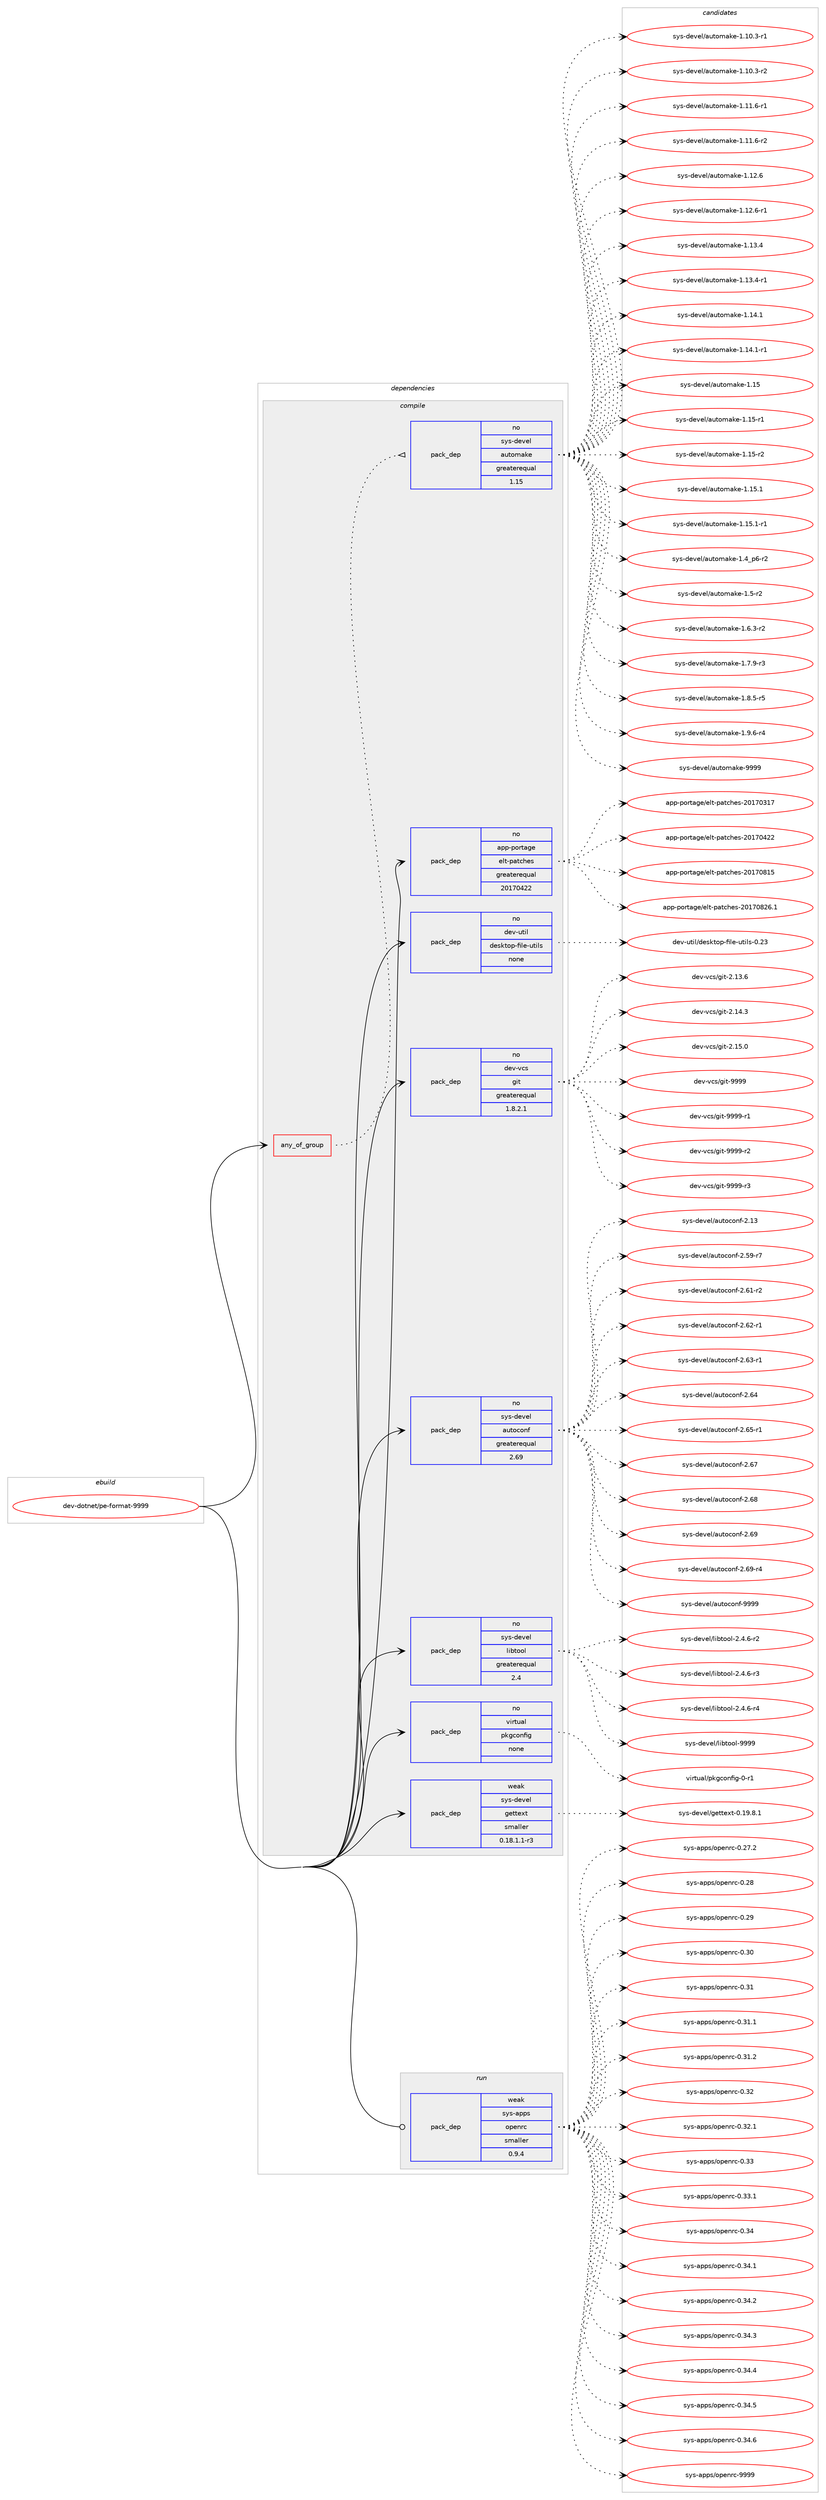 digraph prolog {

# *************
# Graph options
# *************

newrank=true;
concentrate=true;
compound=true;
graph [rankdir=LR,fontname=Helvetica,fontsize=10,ranksep=1.5];#, ranksep=2.5, nodesep=0.2];
edge  [arrowhead=vee];
node  [fontname=Helvetica,fontsize=10];

# **********
# The ebuild
# **********

subgraph cluster_leftcol {
color=gray;
rank=same;
label=<<i>ebuild</i>>;
id [label="dev-dotnet/pe-format-9999", color=red, width=4, href="../dev-dotnet/pe-format-9999.svg"];
}

# ****************
# The dependencies
# ****************

subgraph cluster_midcol {
color=gray;
label=<<i>dependencies</i>>;
subgraph cluster_compile {
fillcolor="#eeeeee";
style=filled;
label=<<i>compile</i>>;
subgraph any1562 {
dependency71626 [label=<<TABLE BORDER="0" CELLBORDER="1" CELLSPACING="0" CELLPADDING="4"><TR><TD CELLPADDING="10">any_of_group</TD></TR></TABLE>>, shape=none, color=red];subgraph pack52559 {
dependency71627 [label=<<TABLE BORDER="0" CELLBORDER="1" CELLSPACING="0" CELLPADDING="4" WIDTH="220"><TR><TD ROWSPAN="6" CELLPADDING="30">pack_dep</TD></TR><TR><TD WIDTH="110">no</TD></TR><TR><TD>sys-devel</TD></TR><TR><TD>automake</TD></TR><TR><TD>greaterequal</TD></TR><TR><TD>1.15</TD></TR></TABLE>>, shape=none, color=blue];
}
dependency71626:e -> dependency71627:w [weight=20,style="dotted",arrowhead="oinv"];
}
id:e -> dependency71626:w [weight=20,style="solid",arrowhead="vee"];
subgraph pack52560 {
dependency71628 [label=<<TABLE BORDER="0" CELLBORDER="1" CELLSPACING="0" CELLPADDING="4" WIDTH="220"><TR><TD ROWSPAN="6" CELLPADDING="30">pack_dep</TD></TR><TR><TD WIDTH="110">no</TD></TR><TR><TD>app-portage</TD></TR><TR><TD>elt-patches</TD></TR><TR><TD>greaterequal</TD></TR><TR><TD>20170422</TD></TR></TABLE>>, shape=none, color=blue];
}
id:e -> dependency71628:w [weight=20,style="solid",arrowhead="vee"];
subgraph pack52561 {
dependency71629 [label=<<TABLE BORDER="0" CELLBORDER="1" CELLSPACING="0" CELLPADDING="4" WIDTH="220"><TR><TD ROWSPAN="6" CELLPADDING="30">pack_dep</TD></TR><TR><TD WIDTH="110">no</TD></TR><TR><TD>dev-util</TD></TR><TR><TD>desktop-file-utils</TD></TR><TR><TD>none</TD></TR><TR><TD></TD></TR></TABLE>>, shape=none, color=blue];
}
id:e -> dependency71629:w [weight=20,style="solid",arrowhead="vee"];
subgraph pack52562 {
dependency71630 [label=<<TABLE BORDER="0" CELLBORDER="1" CELLSPACING="0" CELLPADDING="4" WIDTH="220"><TR><TD ROWSPAN="6" CELLPADDING="30">pack_dep</TD></TR><TR><TD WIDTH="110">no</TD></TR><TR><TD>dev-vcs</TD></TR><TR><TD>git</TD></TR><TR><TD>greaterequal</TD></TR><TR><TD>1.8.2.1</TD></TR></TABLE>>, shape=none, color=blue];
}
id:e -> dependency71630:w [weight=20,style="solid",arrowhead="vee"];
subgraph pack52563 {
dependency71631 [label=<<TABLE BORDER="0" CELLBORDER="1" CELLSPACING="0" CELLPADDING="4" WIDTH="220"><TR><TD ROWSPAN="6" CELLPADDING="30">pack_dep</TD></TR><TR><TD WIDTH="110">no</TD></TR><TR><TD>sys-devel</TD></TR><TR><TD>autoconf</TD></TR><TR><TD>greaterequal</TD></TR><TR><TD>2.69</TD></TR></TABLE>>, shape=none, color=blue];
}
id:e -> dependency71631:w [weight=20,style="solid",arrowhead="vee"];
subgraph pack52564 {
dependency71632 [label=<<TABLE BORDER="0" CELLBORDER="1" CELLSPACING="0" CELLPADDING="4" WIDTH="220"><TR><TD ROWSPAN="6" CELLPADDING="30">pack_dep</TD></TR><TR><TD WIDTH="110">no</TD></TR><TR><TD>sys-devel</TD></TR><TR><TD>libtool</TD></TR><TR><TD>greaterequal</TD></TR><TR><TD>2.4</TD></TR></TABLE>>, shape=none, color=blue];
}
id:e -> dependency71632:w [weight=20,style="solid",arrowhead="vee"];
subgraph pack52565 {
dependency71633 [label=<<TABLE BORDER="0" CELLBORDER="1" CELLSPACING="0" CELLPADDING="4" WIDTH="220"><TR><TD ROWSPAN="6" CELLPADDING="30">pack_dep</TD></TR><TR><TD WIDTH="110">no</TD></TR><TR><TD>virtual</TD></TR><TR><TD>pkgconfig</TD></TR><TR><TD>none</TD></TR><TR><TD></TD></TR></TABLE>>, shape=none, color=blue];
}
id:e -> dependency71633:w [weight=20,style="solid",arrowhead="vee"];
subgraph pack52566 {
dependency71634 [label=<<TABLE BORDER="0" CELLBORDER="1" CELLSPACING="0" CELLPADDING="4" WIDTH="220"><TR><TD ROWSPAN="6" CELLPADDING="30">pack_dep</TD></TR><TR><TD WIDTH="110">weak</TD></TR><TR><TD>sys-devel</TD></TR><TR><TD>gettext</TD></TR><TR><TD>smaller</TD></TR><TR><TD>0.18.1.1-r3</TD></TR></TABLE>>, shape=none, color=blue];
}
id:e -> dependency71634:w [weight=20,style="solid",arrowhead="vee"];
}
subgraph cluster_compileandrun {
fillcolor="#eeeeee";
style=filled;
label=<<i>compile and run</i>>;
}
subgraph cluster_run {
fillcolor="#eeeeee";
style=filled;
label=<<i>run</i>>;
subgraph pack52567 {
dependency71635 [label=<<TABLE BORDER="0" CELLBORDER="1" CELLSPACING="0" CELLPADDING="4" WIDTH="220"><TR><TD ROWSPAN="6" CELLPADDING="30">pack_dep</TD></TR><TR><TD WIDTH="110">weak</TD></TR><TR><TD>sys-apps</TD></TR><TR><TD>openrc</TD></TR><TR><TD>smaller</TD></TR><TR><TD>0.9.4</TD></TR></TABLE>>, shape=none, color=blue];
}
id:e -> dependency71635:w [weight=20,style="solid",arrowhead="odot"];
}
}

# **************
# The candidates
# **************

subgraph cluster_choices {
rank=same;
color=gray;
label=<<i>candidates</i>>;

subgraph choice52559 {
color=black;
nodesep=1;
choice11512111545100101118101108479711711611110997107101454946494846514511449 [label="sys-devel/automake-1.10.3-r1", color=red, width=4,href="../sys-devel/automake-1.10.3-r1.svg"];
choice11512111545100101118101108479711711611110997107101454946494846514511450 [label="sys-devel/automake-1.10.3-r2", color=red, width=4,href="../sys-devel/automake-1.10.3-r2.svg"];
choice11512111545100101118101108479711711611110997107101454946494946544511449 [label="sys-devel/automake-1.11.6-r1", color=red, width=4,href="../sys-devel/automake-1.11.6-r1.svg"];
choice11512111545100101118101108479711711611110997107101454946494946544511450 [label="sys-devel/automake-1.11.6-r2", color=red, width=4,href="../sys-devel/automake-1.11.6-r2.svg"];
choice1151211154510010111810110847971171161111099710710145494649504654 [label="sys-devel/automake-1.12.6", color=red, width=4,href="../sys-devel/automake-1.12.6.svg"];
choice11512111545100101118101108479711711611110997107101454946495046544511449 [label="sys-devel/automake-1.12.6-r1", color=red, width=4,href="../sys-devel/automake-1.12.6-r1.svg"];
choice1151211154510010111810110847971171161111099710710145494649514652 [label="sys-devel/automake-1.13.4", color=red, width=4,href="../sys-devel/automake-1.13.4.svg"];
choice11512111545100101118101108479711711611110997107101454946495146524511449 [label="sys-devel/automake-1.13.4-r1", color=red, width=4,href="../sys-devel/automake-1.13.4-r1.svg"];
choice1151211154510010111810110847971171161111099710710145494649524649 [label="sys-devel/automake-1.14.1", color=red, width=4,href="../sys-devel/automake-1.14.1.svg"];
choice11512111545100101118101108479711711611110997107101454946495246494511449 [label="sys-devel/automake-1.14.1-r1", color=red, width=4,href="../sys-devel/automake-1.14.1-r1.svg"];
choice115121115451001011181011084797117116111109971071014549464953 [label="sys-devel/automake-1.15", color=red, width=4,href="../sys-devel/automake-1.15.svg"];
choice1151211154510010111810110847971171161111099710710145494649534511449 [label="sys-devel/automake-1.15-r1", color=red, width=4,href="../sys-devel/automake-1.15-r1.svg"];
choice1151211154510010111810110847971171161111099710710145494649534511450 [label="sys-devel/automake-1.15-r2", color=red, width=4,href="../sys-devel/automake-1.15-r2.svg"];
choice1151211154510010111810110847971171161111099710710145494649534649 [label="sys-devel/automake-1.15.1", color=red, width=4,href="../sys-devel/automake-1.15.1.svg"];
choice11512111545100101118101108479711711611110997107101454946495346494511449 [label="sys-devel/automake-1.15.1-r1", color=red, width=4,href="../sys-devel/automake-1.15.1-r1.svg"];
choice115121115451001011181011084797117116111109971071014549465295112544511450 [label="sys-devel/automake-1.4_p6-r2", color=red, width=4,href="../sys-devel/automake-1.4_p6-r2.svg"];
choice11512111545100101118101108479711711611110997107101454946534511450 [label="sys-devel/automake-1.5-r2", color=red, width=4,href="../sys-devel/automake-1.5-r2.svg"];
choice115121115451001011181011084797117116111109971071014549465446514511450 [label="sys-devel/automake-1.6.3-r2", color=red, width=4,href="../sys-devel/automake-1.6.3-r2.svg"];
choice115121115451001011181011084797117116111109971071014549465546574511451 [label="sys-devel/automake-1.7.9-r3", color=red, width=4,href="../sys-devel/automake-1.7.9-r3.svg"];
choice115121115451001011181011084797117116111109971071014549465646534511453 [label="sys-devel/automake-1.8.5-r5", color=red, width=4,href="../sys-devel/automake-1.8.5-r5.svg"];
choice115121115451001011181011084797117116111109971071014549465746544511452 [label="sys-devel/automake-1.9.6-r4", color=red, width=4,href="../sys-devel/automake-1.9.6-r4.svg"];
choice115121115451001011181011084797117116111109971071014557575757 [label="sys-devel/automake-9999", color=red, width=4,href="../sys-devel/automake-9999.svg"];
dependency71627:e -> choice11512111545100101118101108479711711611110997107101454946494846514511449:w [style=dotted,weight="100"];
dependency71627:e -> choice11512111545100101118101108479711711611110997107101454946494846514511450:w [style=dotted,weight="100"];
dependency71627:e -> choice11512111545100101118101108479711711611110997107101454946494946544511449:w [style=dotted,weight="100"];
dependency71627:e -> choice11512111545100101118101108479711711611110997107101454946494946544511450:w [style=dotted,weight="100"];
dependency71627:e -> choice1151211154510010111810110847971171161111099710710145494649504654:w [style=dotted,weight="100"];
dependency71627:e -> choice11512111545100101118101108479711711611110997107101454946495046544511449:w [style=dotted,weight="100"];
dependency71627:e -> choice1151211154510010111810110847971171161111099710710145494649514652:w [style=dotted,weight="100"];
dependency71627:e -> choice11512111545100101118101108479711711611110997107101454946495146524511449:w [style=dotted,weight="100"];
dependency71627:e -> choice1151211154510010111810110847971171161111099710710145494649524649:w [style=dotted,weight="100"];
dependency71627:e -> choice11512111545100101118101108479711711611110997107101454946495246494511449:w [style=dotted,weight="100"];
dependency71627:e -> choice115121115451001011181011084797117116111109971071014549464953:w [style=dotted,weight="100"];
dependency71627:e -> choice1151211154510010111810110847971171161111099710710145494649534511449:w [style=dotted,weight="100"];
dependency71627:e -> choice1151211154510010111810110847971171161111099710710145494649534511450:w [style=dotted,weight="100"];
dependency71627:e -> choice1151211154510010111810110847971171161111099710710145494649534649:w [style=dotted,weight="100"];
dependency71627:e -> choice11512111545100101118101108479711711611110997107101454946495346494511449:w [style=dotted,weight="100"];
dependency71627:e -> choice115121115451001011181011084797117116111109971071014549465295112544511450:w [style=dotted,weight="100"];
dependency71627:e -> choice11512111545100101118101108479711711611110997107101454946534511450:w [style=dotted,weight="100"];
dependency71627:e -> choice115121115451001011181011084797117116111109971071014549465446514511450:w [style=dotted,weight="100"];
dependency71627:e -> choice115121115451001011181011084797117116111109971071014549465546574511451:w [style=dotted,weight="100"];
dependency71627:e -> choice115121115451001011181011084797117116111109971071014549465646534511453:w [style=dotted,weight="100"];
dependency71627:e -> choice115121115451001011181011084797117116111109971071014549465746544511452:w [style=dotted,weight="100"];
dependency71627:e -> choice115121115451001011181011084797117116111109971071014557575757:w [style=dotted,weight="100"];
}
subgraph choice52560 {
color=black;
nodesep=1;
choice97112112451121111141169710310147101108116451129711699104101115455048495548514955 [label="app-portage/elt-patches-20170317", color=red, width=4,href="../app-portage/elt-patches-20170317.svg"];
choice97112112451121111141169710310147101108116451129711699104101115455048495548525050 [label="app-portage/elt-patches-20170422", color=red, width=4,href="../app-portage/elt-patches-20170422.svg"];
choice97112112451121111141169710310147101108116451129711699104101115455048495548564953 [label="app-portage/elt-patches-20170815", color=red, width=4,href="../app-portage/elt-patches-20170815.svg"];
choice971121124511211111411697103101471011081164511297116991041011154550484955485650544649 [label="app-portage/elt-patches-20170826.1", color=red, width=4,href="../app-portage/elt-patches-20170826.1.svg"];
dependency71628:e -> choice97112112451121111141169710310147101108116451129711699104101115455048495548514955:w [style=dotted,weight="100"];
dependency71628:e -> choice97112112451121111141169710310147101108116451129711699104101115455048495548525050:w [style=dotted,weight="100"];
dependency71628:e -> choice97112112451121111141169710310147101108116451129711699104101115455048495548564953:w [style=dotted,weight="100"];
dependency71628:e -> choice971121124511211111411697103101471011081164511297116991041011154550484955485650544649:w [style=dotted,weight="100"];
}
subgraph choice52561 {
color=black;
nodesep=1;
choice100101118451171161051084710010111510711611111245102105108101451171161051081154548465051 [label="dev-util/desktop-file-utils-0.23", color=red, width=4,href="../dev-util/desktop-file-utils-0.23.svg"];
dependency71629:e -> choice100101118451171161051084710010111510711611111245102105108101451171161051081154548465051:w [style=dotted,weight="100"];
}
subgraph choice52562 {
color=black;
nodesep=1;
choice10010111845118991154710310511645504649514654 [label="dev-vcs/git-2.13.6", color=red, width=4,href="../dev-vcs/git-2.13.6.svg"];
choice10010111845118991154710310511645504649524651 [label="dev-vcs/git-2.14.3", color=red, width=4,href="../dev-vcs/git-2.14.3.svg"];
choice10010111845118991154710310511645504649534648 [label="dev-vcs/git-2.15.0", color=red, width=4,href="../dev-vcs/git-2.15.0.svg"];
choice1001011184511899115471031051164557575757 [label="dev-vcs/git-9999", color=red, width=4,href="../dev-vcs/git-9999.svg"];
choice10010111845118991154710310511645575757574511449 [label="dev-vcs/git-9999-r1", color=red, width=4,href="../dev-vcs/git-9999-r1.svg"];
choice10010111845118991154710310511645575757574511450 [label="dev-vcs/git-9999-r2", color=red, width=4,href="../dev-vcs/git-9999-r2.svg"];
choice10010111845118991154710310511645575757574511451 [label="dev-vcs/git-9999-r3", color=red, width=4,href="../dev-vcs/git-9999-r3.svg"];
dependency71630:e -> choice10010111845118991154710310511645504649514654:w [style=dotted,weight="100"];
dependency71630:e -> choice10010111845118991154710310511645504649524651:w [style=dotted,weight="100"];
dependency71630:e -> choice10010111845118991154710310511645504649534648:w [style=dotted,weight="100"];
dependency71630:e -> choice1001011184511899115471031051164557575757:w [style=dotted,weight="100"];
dependency71630:e -> choice10010111845118991154710310511645575757574511449:w [style=dotted,weight="100"];
dependency71630:e -> choice10010111845118991154710310511645575757574511450:w [style=dotted,weight="100"];
dependency71630:e -> choice10010111845118991154710310511645575757574511451:w [style=dotted,weight="100"];
}
subgraph choice52563 {
color=black;
nodesep=1;
choice115121115451001011181011084797117116111991111101024550464951 [label="sys-devel/autoconf-2.13", color=red, width=4,href="../sys-devel/autoconf-2.13.svg"];
choice1151211154510010111810110847971171161119911111010245504653574511455 [label="sys-devel/autoconf-2.59-r7", color=red, width=4,href="../sys-devel/autoconf-2.59-r7.svg"];
choice1151211154510010111810110847971171161119911111010245504654494511450 [label="sys-devel/autoconf-2.61-r2", color=red, width=4,href="../sys-devel/autoconf-2.61-r2.svg"];
choice1151211154510010111810110847971171161119911111010245504654504511449 [label="sys-devel/autoconf-2.62-r1", color=red, width=4,href="../sys-devel/autoconf-2.62-r1.svg"];
choice1151211154510010111810110847971171161119911111010245504654514511449 [label="sys-devel/autoconf-2.63-r1", color=red, width=4,href="../sys-devel/autoconf-2.63-r1.svg"];
choice115121115451001011181011084797117116111991111101024550465452 [label="sys-devel/autoconf-2.64", color=red, width=4,href="../sys-devel/autoconf-2.64.svg"];
choice1151211154510010111810110847971171161119911111010245504654534511449 [label="sys-devel/autoconf-2.65-r1", color=red, width=4,href="../sys-devel/autoconf-2.65-r1.svg"];
choice115121115451001011181011084797117116111991111101024550465455 [label="sys-devel/autoconf-2.67", color=red, width=4,href="../sys-devel/autoconf-2.67.svg"];
choice115121115451001011181011084797117116111991111101024550465456 [label="sys-devel/autoconf-2.68", color=red, width=4,href="../sys-devel/autoconf-2.68.svg"];
choice115121115451001011181011084797117116111991111101024550465457 [label="sys-devel/autoconf-2.69", color=red, width=4,href="../sys-devel/autoconf-2.69.svg"];
choice1151211154510010111810110847971171161119911111010245504654574511452 [label="sys-devel/autoconf-2.69-r4", color=red, width=4,href="../sys-devel/autoconf-2.69-r4.svg"];
choice115121115451001011181011084797117116111991111101024557575757 [label="sys-devel/autoconf-9999", color=red, width=4,href="../sys-devel/autoconf-9999.svg"];
dependency71631:e -> choice115121115451001011181011084797117116111991111101024550464951:w [style=dotted,weight="100"];
dependency71631:e -> choice1151211154510010111810110847971171161119911111010245504653574511455:w [style=dotted,weight="100"];
dependency71631:e -> choice1151211154510010111810110847971171161119911111010245504654494511450:w [style=dotted,weight="100"];
dependency71631:e -> choice1151211154510010111810110847971171161119911111010245504654504511449:w [style=dotted,weight="100"];
dependency71631:e -> choice1151211154510010111810110847971171161119911111010245504654514511449:w [style=dotted,weight="100"];
dependency71631:e -> choice115121115451001011181011084797117116111991111101024550465452:w [style=dotted,weight="100"];
dependency71631:e -> choice1151211154510010111810110847971171161119911111010245504654534511449:w [style=dotted,weight="100"];
dependency71631:e -> choice115121115451001011181011084797117116111991111101024550465455:w [style=dotted,weight="100"];
dependency71631:e -> choice115121115451001011181011084797117116111991111101024550465456:w [style=dotted,weight="100"];
dependency71631:e -> choice115121115451001011181011084797117116111991111101024550465457:w [style=dotted,weight="100"];
dependency71631:e -> choice1151211154510010111810110847971171161119911111010245504654574511452:w [style=dotted,weight="100"];
dependency71631:e -> choice115121115451001011181011084797117116111991111101024557575757:w [style=dotted,weight="100"];
}
subgraph choice52564 {
color=black;
nodesep=1;
choice1151211154510010111810110847108105981161111111084550465246544511450 [label="sys-devel/libtool-2.4.6-r2", color=red, width=4,href="../sys-devel/libtool-2.4.6-r2.svg"];
choice1151211154510010111810110847108105981161111111084550465246544511451 [label="sys-devel/libtool-2.4.6-r3", color=red, width=4,href="../sys-devel/libtool-2.4.6-r3.svg"];
choice1151211154510010111810110847108105981161111111084550465246544511452 [label="sys-devel/libtool-2.4.6-r4", color=red, width=4,href="../sys-devel/libtool-2.4.6-r4.svg"];
choice1151211154510010111810110847108105981161111111084557575757 [label="sys-devel/libtool-9999", color=red, width=4,href="../sys-devel/libtool-9999.svg"];
dependency71632:e -> choice1151211154510010111810110847108105981161111111084550465246544511450:w [style=dotted,weight="100"];
dependency71632:e -> choice1151211154510010111810110847108105981161111111084550465246544511451:w [style=dotted,weight="100"];
dependency71632:e -> choice1151211154510010111810110847108105981161111111084550465246544511452:w [style=dotted,weight="100"];
dependency71632:e -> choice1151211154510010111810110847108105981161111111084557575757:w [style=dotted,weight="100"];
}
subgraph choice52565 {
color=black;
nodesep=1;
choice11810511411611797108471121071039911111010210510345484511449 [label="virtual/pkgconfig-0-r1", color=red, width=4,href="../virtual/pkgconfig-0-r1.svg"];
dependency71633:e -> choice11810511411611797108471121071039911111010210510345484511449:w [style=dotted,weight="100"];
}
subgraph choice52566 {
color=black;
nodesep=1;
choice1151211154510010111810110847103101116116101120116454846495746564649 [label="sys-devel/gettext-0.19.8.1", color=red, width=4,href="../sys-devel/gettext-0.19.8.1.svg"];
dependency71634:e -> choice1151211154510010111810110847103101116116101120116454846495746564649:w [style=dotted,weight="100"];
}
subgraph choice52567 {
color=black;
nodesep=1;
choice1151211154597112112115471111121011101149945484650554650 [label="sys-apps/openrc-0.27.2", color=red, width=4,href="../sys-apps/openrc-0.27.2.svg"];
choice115121115459711211211547111112101110114994548465056 [label="sys-apps/openrc-0.28", color=red, width=4,href="../sys-apps/openrc-0.28.svg"];
choice115121115459711211211547111112101110114994548465057 [label="sys-apps/openrc-0.29", color=red, width=4,href="../sys-apps/openrc-0.29.svg"];
choice115121115459711211211547111112101110114994548465148 [label="sys-apps/openrc-0.30", color=red, width=4,href="../sys-apps/openrc-0.30.svg"];
choice115121115459711211211547111112101110114994548465149 [label="sys-apps/openrc-0.31", color=red, width=4,href="../sys-apps/openrc-0.31.svg"];
choice1151211154597112112115471111121011101149945484651494649 [label="sys-apps/openrc-0.31.1", color=red, width=4,href="../sys-apps/openrc-0.31.1.svg"];
choice1151211154597112112115471111121011101149945484651494650 [label="sys-apps/openrc-0.31.2", color=red, width=4,href="../sys-apps/openrc-0.31.2.svg"];
choice115121115459711211211547111112101110114994548465150 [label="sys-apps/openrc-0.32", color=red, width=4,href="../sys-apps/openrc-0.32.svg"];
choice1151211154597112112115471111121011101149945484651504649 [label="sys-apps/openrc-0.32.1", color=red, width=4,href="../sys-apps/openrc-0.32.1.svg"];
choice115121115459711211211547111112101110114994548465151 [label="sys-apps/openrc-0.33", color=red, width=4,href="../sys-apps/openrc-0.33.svg"];
choice1151211154597112112115471111121011101149945484651514649 [label="sys-apps/openrc-0.33.1", color=red, width=4,href="../sys-apps/openrc-0.33.1.svg"];
choice115121115459711211211547111112101110114994548465152 [label="sys-apps/openrc-0.34", color=red, width=4,href="../sys-apps/openrc-0.34.svg"];
choice1151211154597112112115471111121011101149945484651524649 [label="sys-apps/openrc-0.34.1", color=red, width=4,href="../sys-apps/openrc-0.34.1.svg"];
choice1151211154597112112115471111121011101149945484651524650 [label="sys-apps/openrc-0.34.2", color=red, width=4,href="../sys-apps/openrc-0.34.2.svg"];
choice1151211154597112112115471111121011101149945484651524651 [label="sys-apps/openrc-0.34.3", color=red, width=4,href="../sys-apps/openrc-0.34.3.svg"];
choice1151211154597112112115471111121011101149945484651524652 [label="sys-apps/openrc-0.34.4", color=red, width=4,href="../sys-apps/openrc-0.34.4.svg"];
choice1151211154597112112115471111121011101149945484651524653 [label="sys-apps/openrc-0.34.5", color=red, width=4,href="../sys-apps/openrc-0.34.5.svg"];
choice1151211154597112112115471111121011101149945484651524654 [label="sys-apps/openrc-0.34.6", color=red, width=4,href="../sys-apps/openrc-0.34.6.svg"];
choice115121115459711211211547111112101110114994557575757 [label="sys-apps/openrc-9999", color=red, width=4,href="../sys-apps/openrc-9999.svg"];
dependency71635:e -> choice1151211154597112112115471111121011101149945484650554650:w [style=dotted,weight="100"];
dependency71635:e -> choice115121115459711211211547111112101110114994548465056:w [style=dotted,weight="100"];
dependency71635:e -> choice115121115459711211211547111112101110114994548465057:w [style=dotted,weight="100"];
dependency71635:e -> choice115121115459711211211547111112101110114994548465148:w [style=dotted,weight="100"];
dependency71635:e -> choice115121115459711211211547111112101110114994548465149:w [style=dotted,weight="100"];
dependency71635:e -> choice1151211154597112112115471111121011101149945484651494649:w [style=dotted,weight="100"];
dependency71635:e -> choice1151211154597112112115471111121011101149945484651494650:w [style=dotted,weight="100"];
dependency71635:e -> choice115121115459711211211547111112101110114994548465150:w [style=dotted,weight="100"];
dependency71635:e -> choice1151211154597112112115471111121011101149945484651504649:w [style=dotted,weight="100"];
dependency71635:e -> choice115121115459711211211547111112101110114994548465151:w [style=dotted,weight="100"];
dependency71635:e -> choice1151211154597112112115471111121011101149945484651514649:w [style=dotted,weight="100"];
dependency71635:e -> choice115121115459711211211547111112101110114994548465152:w [style=dotted,weight="100"];
dependency71635:e -> choice1151211154597112112115471111121011101149945484651524649:w [style=dotted,weight="100"];
dependency71635:e -> choice1151211154597112112115471111121011101149945484651524650:w [style=dotted,weight="100"];
dependency71635:e -> choice1151211154597112112115471111121011101149945484651524651:w [style=dotted,weight="100"];
dependency71635:e -> choice1151211154597112112115471111121011101149945484651524652:w [style=dotted,weight="100"];
dependency71635:e -> choice1151211154597112112115471111121011101149945484651524653:w [style=dotted,weight="100"];
dependency71635:e -> choice1151211154597112112115471111121011101149945484651524654:w [style=dotted,weight="100"];
dependency71635:e -> choice115121115459711211211547111112101110114994557575757:w [style=dotted,weight="100"];
}
}

}
